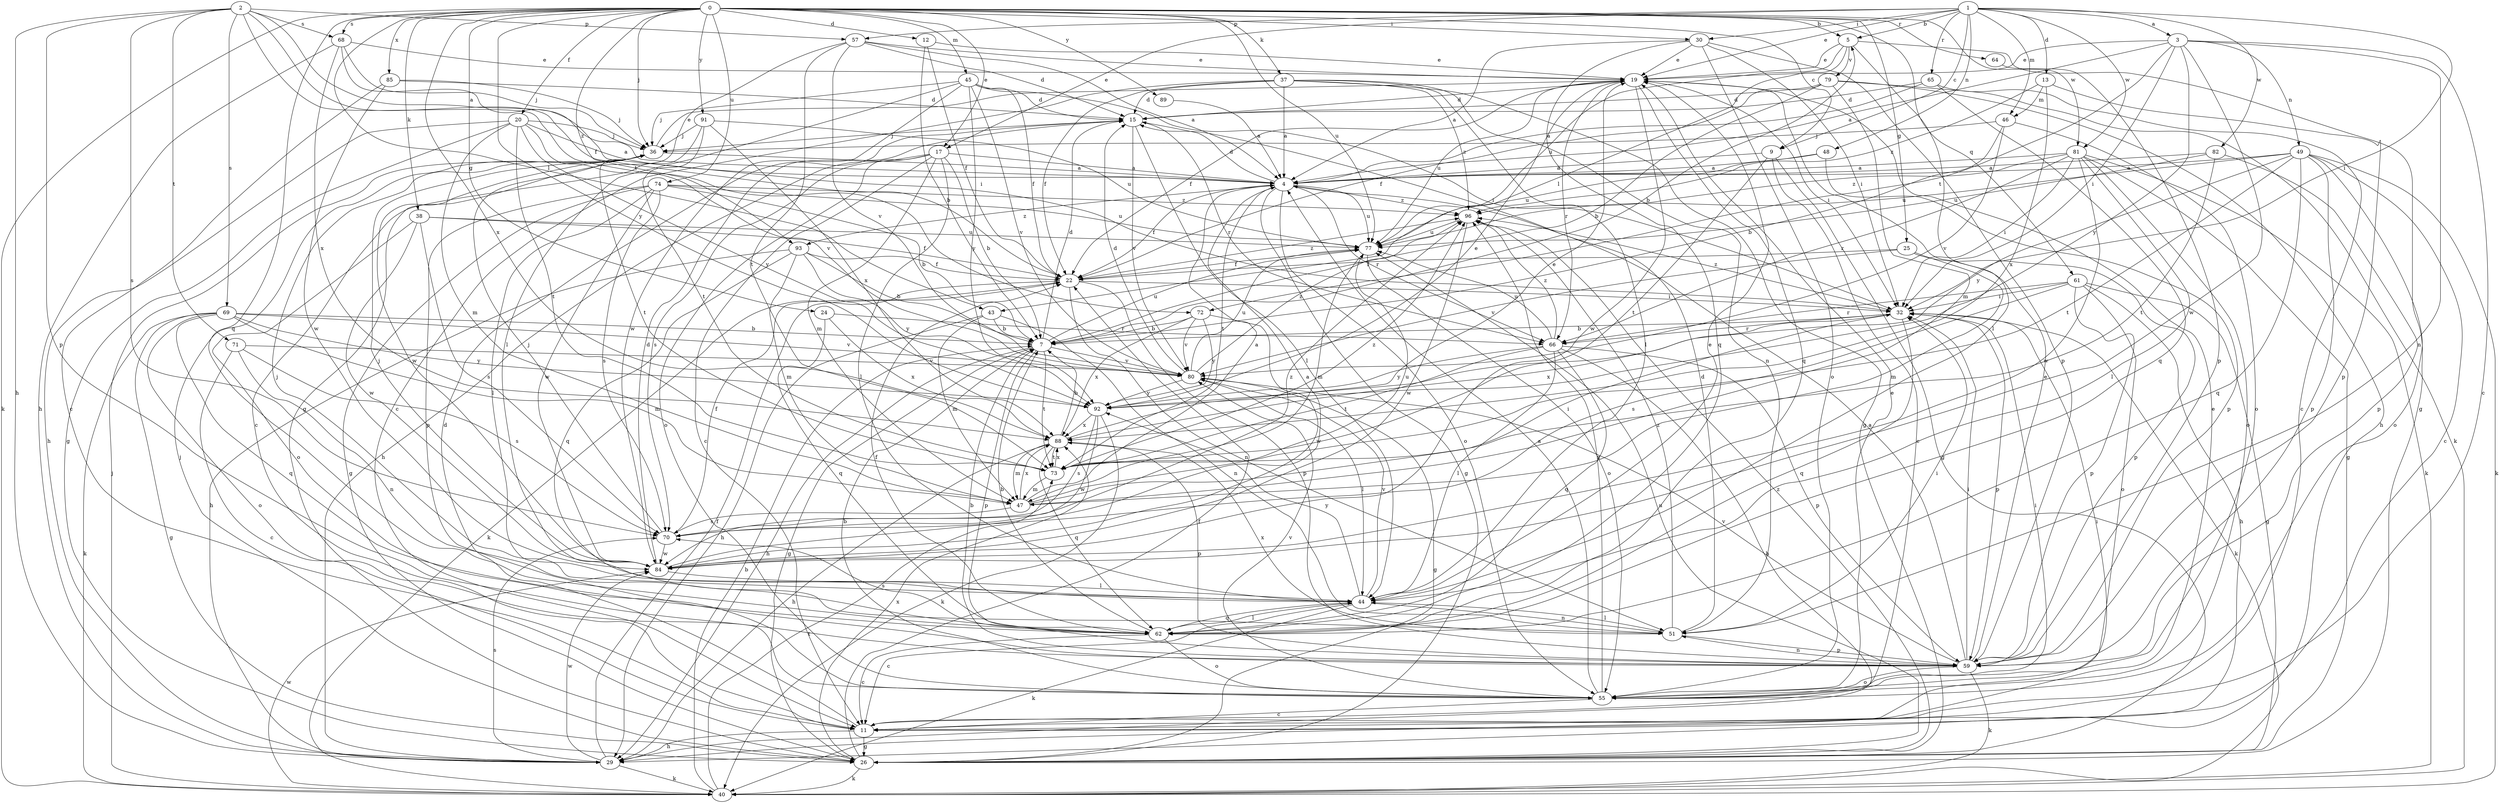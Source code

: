 strict digraph  {
0;
1;
2;
3;
4;
5;
7;
9;
11;
12;
13;
15;
17;
19;
20;
22;
24;
25;
26;
29;
30;
32;
36;
37;
38;
40;
43;
44;
45;
46;
47;
48;
49;
51;
55;
57;
59;
61;
62;
64;
65;
66;
68;
69;
70;
71;
72;
73;
74;
77;
79;
80;
81;
82;
84;
85;
88;
89;
91;
92;
93;
96;
0 -> 5  [label=b];
0 -> 9  [label=c];
0 -> 12  [label=d];
0 -> 17  [label=e];
0 -> 20  [label=f];
0 -> 24  [label=g];
0 -> 25  [label=g];
0 -> 30  [label=i];
0 -> 36  [label=j];
0 -> 37  [label=k];
0 -> 38  [label=k];
0 -> 40  [label=k];
0 -> 43  [label=l];
0 -> 45  [label=m];
0 -> 61  [label=q];
0 -> 62  [label=q];
0 -> 64  [label=r];
0 -> 68  [label=s];
0 -> 74  [label=u];
0 -> 77  [label=u];
0 -> 81  [label=w];
0 -> 85  [label=x];
0 -> 88  [label=x];
0 -> 89  [label=y];
0 -> 91  [label=y];
0 -> 92  [label=y];
0 -> 93  [label=z];
1 -> 3  [label=a];
1 -> 5  [label=b];
1 -> 9  [label=c];
1 -> 13  [label=d];
1 -> 17  [label=e];
1 -> 19  [label=e];
1 -> 30  [label=i];
1 -> 32  [label=i];
1 -> 46  [label=m];
1 -> 48  [label=n];
1 -> 57  [label=p];
1 -> 65  [label=r];
1 -> 81  [label=w];
1 -> 82  [label=w];
2 -> 4  [label=a];
2 -> 22  [label=f];
2 -> 29  [label=h];
2 -> 57  [label=p];
2 -> 59  [label=p];
2 -> 68  [label=s];
2 -> 69  [label=s];
2 -> 70  [label=s];
2 -> 71  [label=t];
2 -> 72  [label=t];
3 -> 4  [label=a];
3 -> 11  [label=c];
3 -> 19  [label=e];
3 -> 32  [label=i];
3 -> 49  [label=n];
3 -> 51  [label=n];
3 -> 72  [label=t];
3 -> 84  [label=w];
3 -> 92  [label=y];
4 -> 15  [label=d];
4 -> 22  [label=f];
4 -> 26  [label=g];
4 -> 55  [label=o];
4 -> 66  [label=r];
4 -> 73  [label=t];
4 -> 77  [label=u];
4 -> 93  [label=z];
4 -> 96  [label=z];
5 -> 19  [label=e];
5 -> 26  [label=g];
5 -> 43  [label=l];
5 -> 44  [label=l];
5 -> 77  [label=u];
5 -> 79  [label=v];
7 -> 5  [label=b];
7 -> 15  [label=d];
7 -> 26  [label=g];
7 -> 29  [label=h];
7 -> 59  [label=p];
7 -> 73  [label=t];
7 -> 77  [label=u];
7 -> 80  [label=v];
9 -> 4  [label=a];
9 -> 11  [label=c];
9 -> 26  [label=g];
9 -> 73  [label=t];
11 -> 15  [label=d];
11 -> 19  [label=e];
11 -> 26  [label=g];
11 -> 29  [label=h];
11 -> 32  [label=i];
12 -> 7  [label=b];
12 -> 19  [label=e];
12 -> 22  [label=f];
13 -> 46  [label=m];
13 -> 59  [label=p];
13 -> 88  [label=x];
13 -> 96  [label=z];
15 -> 36  [label=j];
15 -> 44  [label=l];
15 -> 66  [label=r];
15 -> 80  [label=v];
17 -> 4  [label=a];
17 -> 7  [label=b];
17 -> 11  [label=c];
17 -> 29  [label=h];
17 -> 44  [label=l];
17 -> 47  [label=m];
17 -> 55  [label=o];
17 -> 70  [label=s];
19 -> 15  [label=d];
19 -> 22  [label=f];
19 -> 32  [label=i];
19 -> 62  [label=q];
19 -> 66  [label=r];
19 -> 77  [label=u];
19 -> 84  [label=w];
20 -> 4  [label=a];
20 -> 26  [label=g];
20 -> 29  [label=h];
20 -> 36  [label=j];
20 -> 47  [label=m];
20 -> 73  [label=t];
20 -> 80  [label=v];
20 -> 92  [label=y];
22 -> 32  [label=i];
22 -> 40  [label=k];
22 -> 51  [label=n];
22 -> 59  [label=p];
22 -> 96  [label=z];
24 -> 62  [label=q];
24 -> 66  [label=r];
24 -> 88  [label=x];
25 -> 22  [label=f];
25 -> 47  [label=m];
25 -> 59  [label=p];
25 -> 80  [label=v];
26 -> 22  [label=f];
26 -> 36  [label=j];
26 -> 40  [label=k];
26 -> 77  [label=u];
26 -> 88  [label=x];
26 -> 96  [label=z];
29 -> 22  [label=f];
29 -> 40  [label=k];
29 -> 70  [label=s];
29 -> 84  [label=w];
30 -> 4  [label=a];
30 -> 19  [label=e];
30 -> 32  [label=i];
30 -> 55  [label=o];
30 -> 59  [label=p];
30 -> 62  [label=q];
32 -> 7  [label=b];
32 -> 40  [label=k];
32 -> 59  [label=p];
32 -> 62  [label=q];
32 -> 66  [label=r];
32 -> 88  [label=x];
32 -> 96  [label=z];
36 -> 4  [label=a];
36 -> 19  [label=e];
36 -> 73  [label=t];
36 -> 84  [label=w];
37 -> 4  [label=a];
37 -> 11  [label=c];
37 -> 15  [label=d];
37 -> 22  [label=f];
37 -> 26  [label=g];
37 -> 44  [label=l];
37 -> 51  [label=n];
37 -> 96  [label=z];
38 -> 22  [label=f];
38 -> 55  [label=o];
38 -> 70  [label=s];
38 -> 77  [label=u];
38 -> 84  [label=w];
40 -> 7  [label=b];
40 -> 36  [label=j];
40 -> 73  [label=t];
40 -> 84  [label=w];
43 -> 7  [label=b];
43 -> 29  [label=h];
43 -> 47  [label=m];
43 -> 51  [label=n];
44 -> 11  [label=c];
44 -> 19  [label=e];
44 -> 36  [label=j];
44 -> 40  [label=k];
44 -> 51  [label=n];
44 -> 62  [label=q];
44 -> 80  [label=v];
44 -> 92  [label=y];
45 -> 15  [label=d];
45 -> 22  [label=f];
45 -> 32  [label=i];
45 -> 36  [label=j];
45 -> 44  [label=l];
45 -> 80  [label=v];
45 -> 84  [label=w];
45 -> 92  [label=y];
46 -> 7  [label=b];
46 -> 36  [label=j];
46 -> 55  [label=o];
46 -> 80  [label=v];
47 -> 4  [label=a];
47 -> 32  [label=i];
47 -> 70  [label=s];
47 -> 77  [label=u];
47 -> 88  [label=x];
48 -> 4  [label=a];
48 -> 59  [label=p];
48 -> 77  [label=u];
49 -> 4  [label=a];
49 -> 11  [label=c];
49 -> 40  [label=k];
49 -> 55  [label=o];
49 -> 59  [label=p];
49 -> 62  [label=q];
49 -> 73  [label=t];
49 -> 77  [label=u];
49 -> 92  [label=y];
51 -> 15  [label=d];
51 -> 32  [label=i];
51 -> 44  [label=l];
51 -> 59  [label=p];
51 -> 88  [label=x];
51 -> 96  [label=z];
55 -> 4  [label=a];
55 -> 7  [label=b];
55 -> 11  [label=c];
55 -> 19  [label=e];
55 -> 32  [label=i];
55 -> 80  [label=v];
55 -> 96  [label=z];
57 -> 4  [label=a];
57 -> 15  [label=d];
57 -> 19  [label=e];
57 -> 26  [label=g];
57 -> 73  [label=t];
57 -> 80  [label=v];
59 -> 4  [label=a];
59 -> 7  [label=b];
59 -> 19  [label=e];
59 -> 32  [label=i];
59 -> 40  [label=k];
59 -> 51  [label=n];
59 -> 55  [label=o];
59 -> 80  [label=v];
61 -> 26  [label=g];
61 -> 29  [label=h];
61 -> 32  [label=i];
61 -> 55  [label=o];
61 -> 59  [label=p];
61 -> 66  [label=r];
61 -> 70  [label=s];
62 -> 7  [label=b];
62 -> 11  [label=c];
62 -> 22  [label=f];
62 -> 44  [label=l];
62 -> 55  [label=o];
62 -> 70  [label=s];
64 -> 59  [label=p];
65 -> 4  [label=a];
65 -> 11  [label=c];
65 -> 15  [label=d];
65 -> 62  [label=q];
66 -> 29  [label=h];
66 -> 44  [label=l];
66 -> 59  [label=p];
66 -> 62  [label=q];
66 -> 73  [label=t];
66 -> 77  [label=u];
66 -> 92  [label=y];
66 -> 96  [label=z];
68 -> 19  [label=e];
68 -> 29  [label=h];
68 -> 32  [label=i];
68 -> 36  [label=j];
68 -> 88  [label=x];
69 -> 7  [label=b];
69 -> 26  [label=g];
69 -> 40  [label=k];
69 -> 47  [label=m];
69 -> 55  [label=o];
69 -> 62  [label=q];
69 -> 80  [label=v];
69 -> 92  [label=y];
70 -> 22  [label=f];
70 -> 36  [label=j];
70 -> 84  [label=w];
70 -> 96  [label=z];
71 -> 11  [label=c];
71 -> 51  [label=n];
71 -> 70  [label=s];
71 -> 80  [label=v];
72 -> 7  [label=b];
72 -> 80  [label=v];
72 -> 84  [label=w];
72 -> 88  [label=x];
72 -> 92  [label=y];
73 -> 47  [label=m];
73 -> 88  [label=x];
73 -> 96  [label=z];
74 -> 7  [label=b];
74 -> 26  [label=g];
74 -> 44  [label=l];
74 -> 59  [label=p];
74 -> 70  [label=s];
74 -> 77  [label=u];
74 -> 84  [label=w];
74 -> 96  [label=z];
77 -> 22  [label=f];
77 -> 47  [label=m];
77 -> 55  [label=o];
79 -> 7  [label=b];
79 -> 15  [label=d];
79 -> 22  [label=f];
79 -> 29  [label=h];
79 -> 40  [label=k];
79 -> 47  [label=m];
80 -> 15  [label=d];
80 -> 26  [label=g];
80 -> 44  [label=l];
80 -> 77  [label=u];
80 -> 92  [label=y];
80 -> 96  [label=z];
81 -> 4  [label=a];
81 -> 26  [label=g];
81 -> 32  [label=i];
81 -> 40  [label=k];
81 -> 44  [label=l];
81 -> 55  [label=o];
81 -> 66  [label=r];
81 -> 84  [label=w];
81 -> 96  [label=z];
82 -> 4  [label=a];
82 -> 59  [label=p];
82 -> 73  [label=t];
82 -> 77  [label=u];
84 -> 4  [label=a];
84 -> 15  [label=d];
84 -> 36  [label=j];
84 -> 44  [label=l];
85 -> 11  [label=c];
85 -> 15  [label=d];
85 -> 36  [label=j];
85 -> 84  [label=w];
88 -> 7  [label=b];
88 -> 19  [label=e];
88 -> 29  [label=h];
88 -> 47  [label=m];
88 -> 59  [label=p];
88 -> 62  [label=q];
88 -> 73  [label=t];
89 -> 4  [label=a];
91 -> 11  [label=c];
91 -> 36  [label=j];
91 -> 73  [label=t];
91 -> 77  [label=u];
91 -> 88  [label=x];
92 -> 19  [label=e];
92 -> 40  [label=k];
92 -> 70  [label=s];
92 -> 84  [label=w];
92 -> 88  [label=x];
93 -> 7  [label=b];
93 -> 22  [label=f];
93 -> 29  [label=h];
93 -> 47  [label=m];
93 -> 62  [label=q];
93 -> 92  [label=y];
96 -> 77  [label=u];
96 -> 84  [label=w];
}
